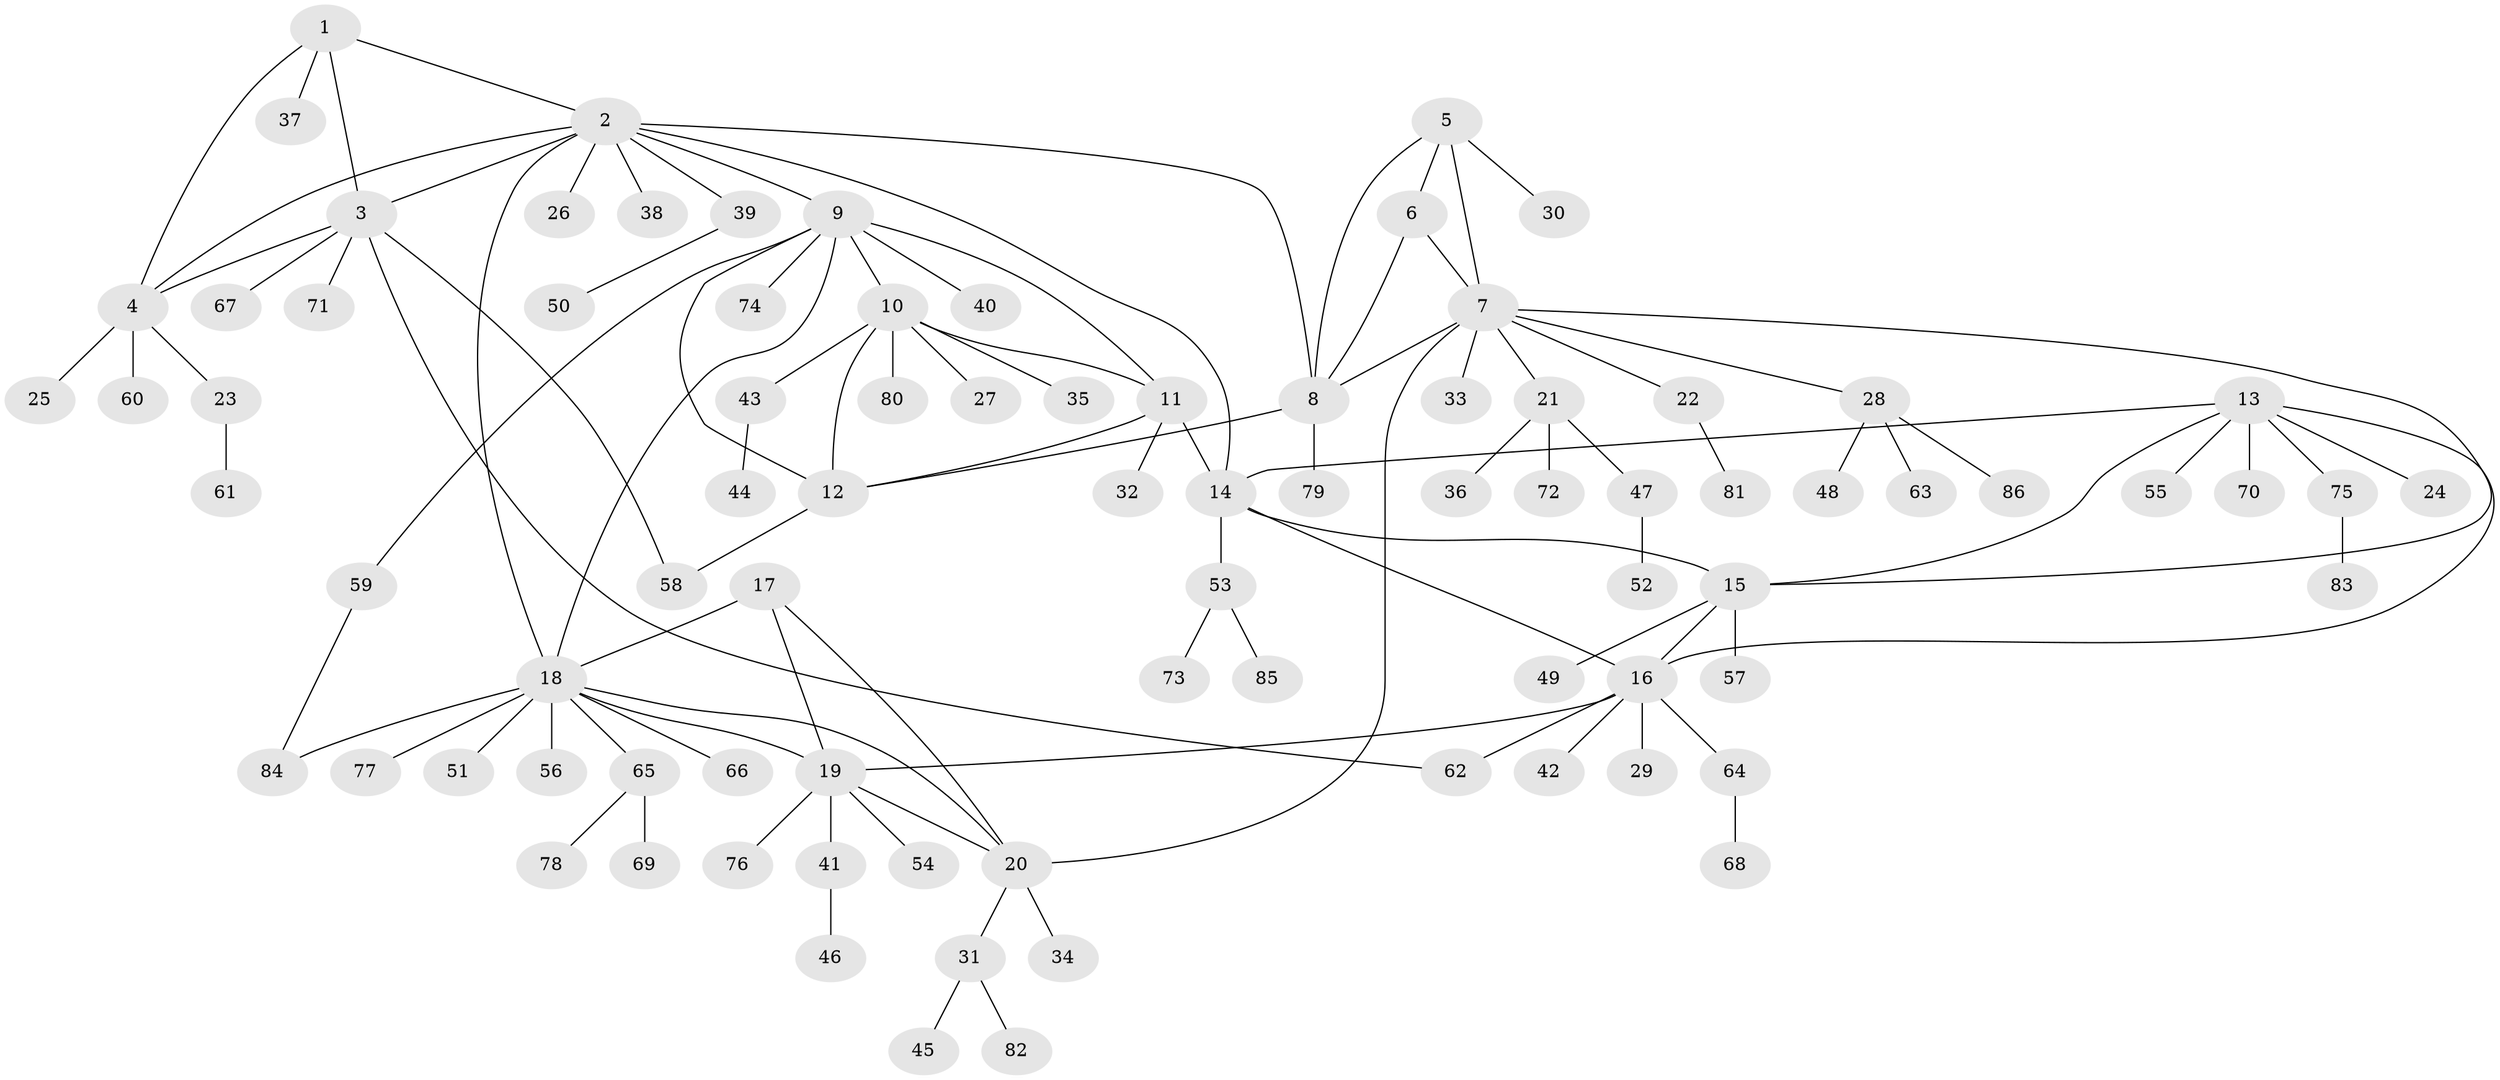 // coarse degree distribution, {7: 0.03225806451612903, 8: 0.016129032258064516, 4: 0.016129032258064516, 2: 0.0967741935483871, 10: 0.04838709677419355, 6: 0.08064516129032258, 5: 0.016129032258064516, 3: 0.04838709677419355, 1: 0.6451612903225806}
// Generated by graph-tools (version 1.1) at 2025/24/03/03/25 07:24:14]
// undirected, 86 vertices, 109 edges
graph export_dot {
graph [start="1"]
  node [color=gray90,style=filled];
  1;
  2;
  3;
  4;
  5;
  6;
  7;
  8;
  9;
  10;
  11;
  12;
  13;
  14;
  15;
  16;
  17;
  18;
  19;
  20;
  21;
  22;
  23;
  24;
  25;
  26;
  27;
  28;
  29;
  30;
  31;
  32;
  33;
  34;
  35;
  36;
  37;
  38;
  39;
  40;
  41;
  42;
  43;
  44;
  45;
  46;
  47;
  48;
  49;
  50;
  51;
  52;
  53;
  54;
  55;
  56;
  57;
  58;
  59;
  60;
  61;
  62;
  63;
  64;
  65;
  66;
  67;
  68;
  69;
  70;
  71;
  72;
  73;
  74;
  75;
  76;
  77;
  78;
  79;
  80;
  81;
  82;
  83;
  84;
  85;
  86;
  1 -- 2;
  1 -- 3;
  1 -- 4;
  1 -- 37;
  2 -- 3;
  2 -- 4;
  2 -- 8;
  2 -- 9;
  2 -- 14;
  2 -- 18;
  2 -- 26;
  2 -- 38;
  2 -- 39;
  3 -- 4;
  3 -- 58;
  3 -- 62;
  3 -- 67;
  3 -- 71;
  4 -- 23;
  4 -- 25;
  4 -- 60;
  5 -- 6;
  5 -- 7;
  5 -- 8;
  5 -- 30;
  6 -- 7;
  6 -- 8;
  7 -- 8;
  7 -- 15;
  7 -- 20;
  7 -- 21;
  7 -- 22;
  7 -- 28;
  7 -- 33;
  8 -- 12;
  8 -- 79;
  9 -- 10;
  9 -- 11;
  9 -- 12;
  9 -- 18;
  9 -- 40;
  9 -- 59;
  9 -- 74;
  10 -- 11;
  10 -- 12;
  10 -- 27;
  10 -- 35;
  10 -- 43;
  10 -- 80;
  11 -- 12;
  11 -- 14;
  11 -- 32;
  12 -- 58;
  13 -- 14;
  13 -- 15;
  13 -- 16;
  13 -- 24;
  13 -- 55;
  13 -- 70;
  13 -- 75;
  14 -- 15;
  14 -- 16;
  14 -- 53;
  15 -- 16;
  15 -- 49;
  15 -- 57;
  16 -- 19;
  16 -- 29;
  16 -- 42;
  16 -- 62;
  16 -- 64;
  17 -- 18;
  17 -- 19;
  17 -- 20;
  18 -- 19;
  18 -- 20;
  18 -- 51;
  18 -- 56;
  18 -- 65;
  18 -- 66;
  18 -- 77;
  18 -- 84;
  19 -- 20;
  19 -- 41;
  19 -- 54;
  19 -- 76;
  20 -- 31;
  20 -- 34;
  21 -- 36;
  21 -- 47;
  21 -- 72;
  22 -- 81;
  23 -- 61;
  28 -- 48;
  28 -- 63;
  28 -- 86;
  31 -- 45;
  31 -- 82;
  39 -- 50;
  41 -- 46;
  43 -- 44;
  47 -- 52;
  53 -- 73;
  53 -- 85;
  59 -- 84;
  64 -- 68;
  65 -- 69;
  65 -- 78;
  75 -- 83;
}
